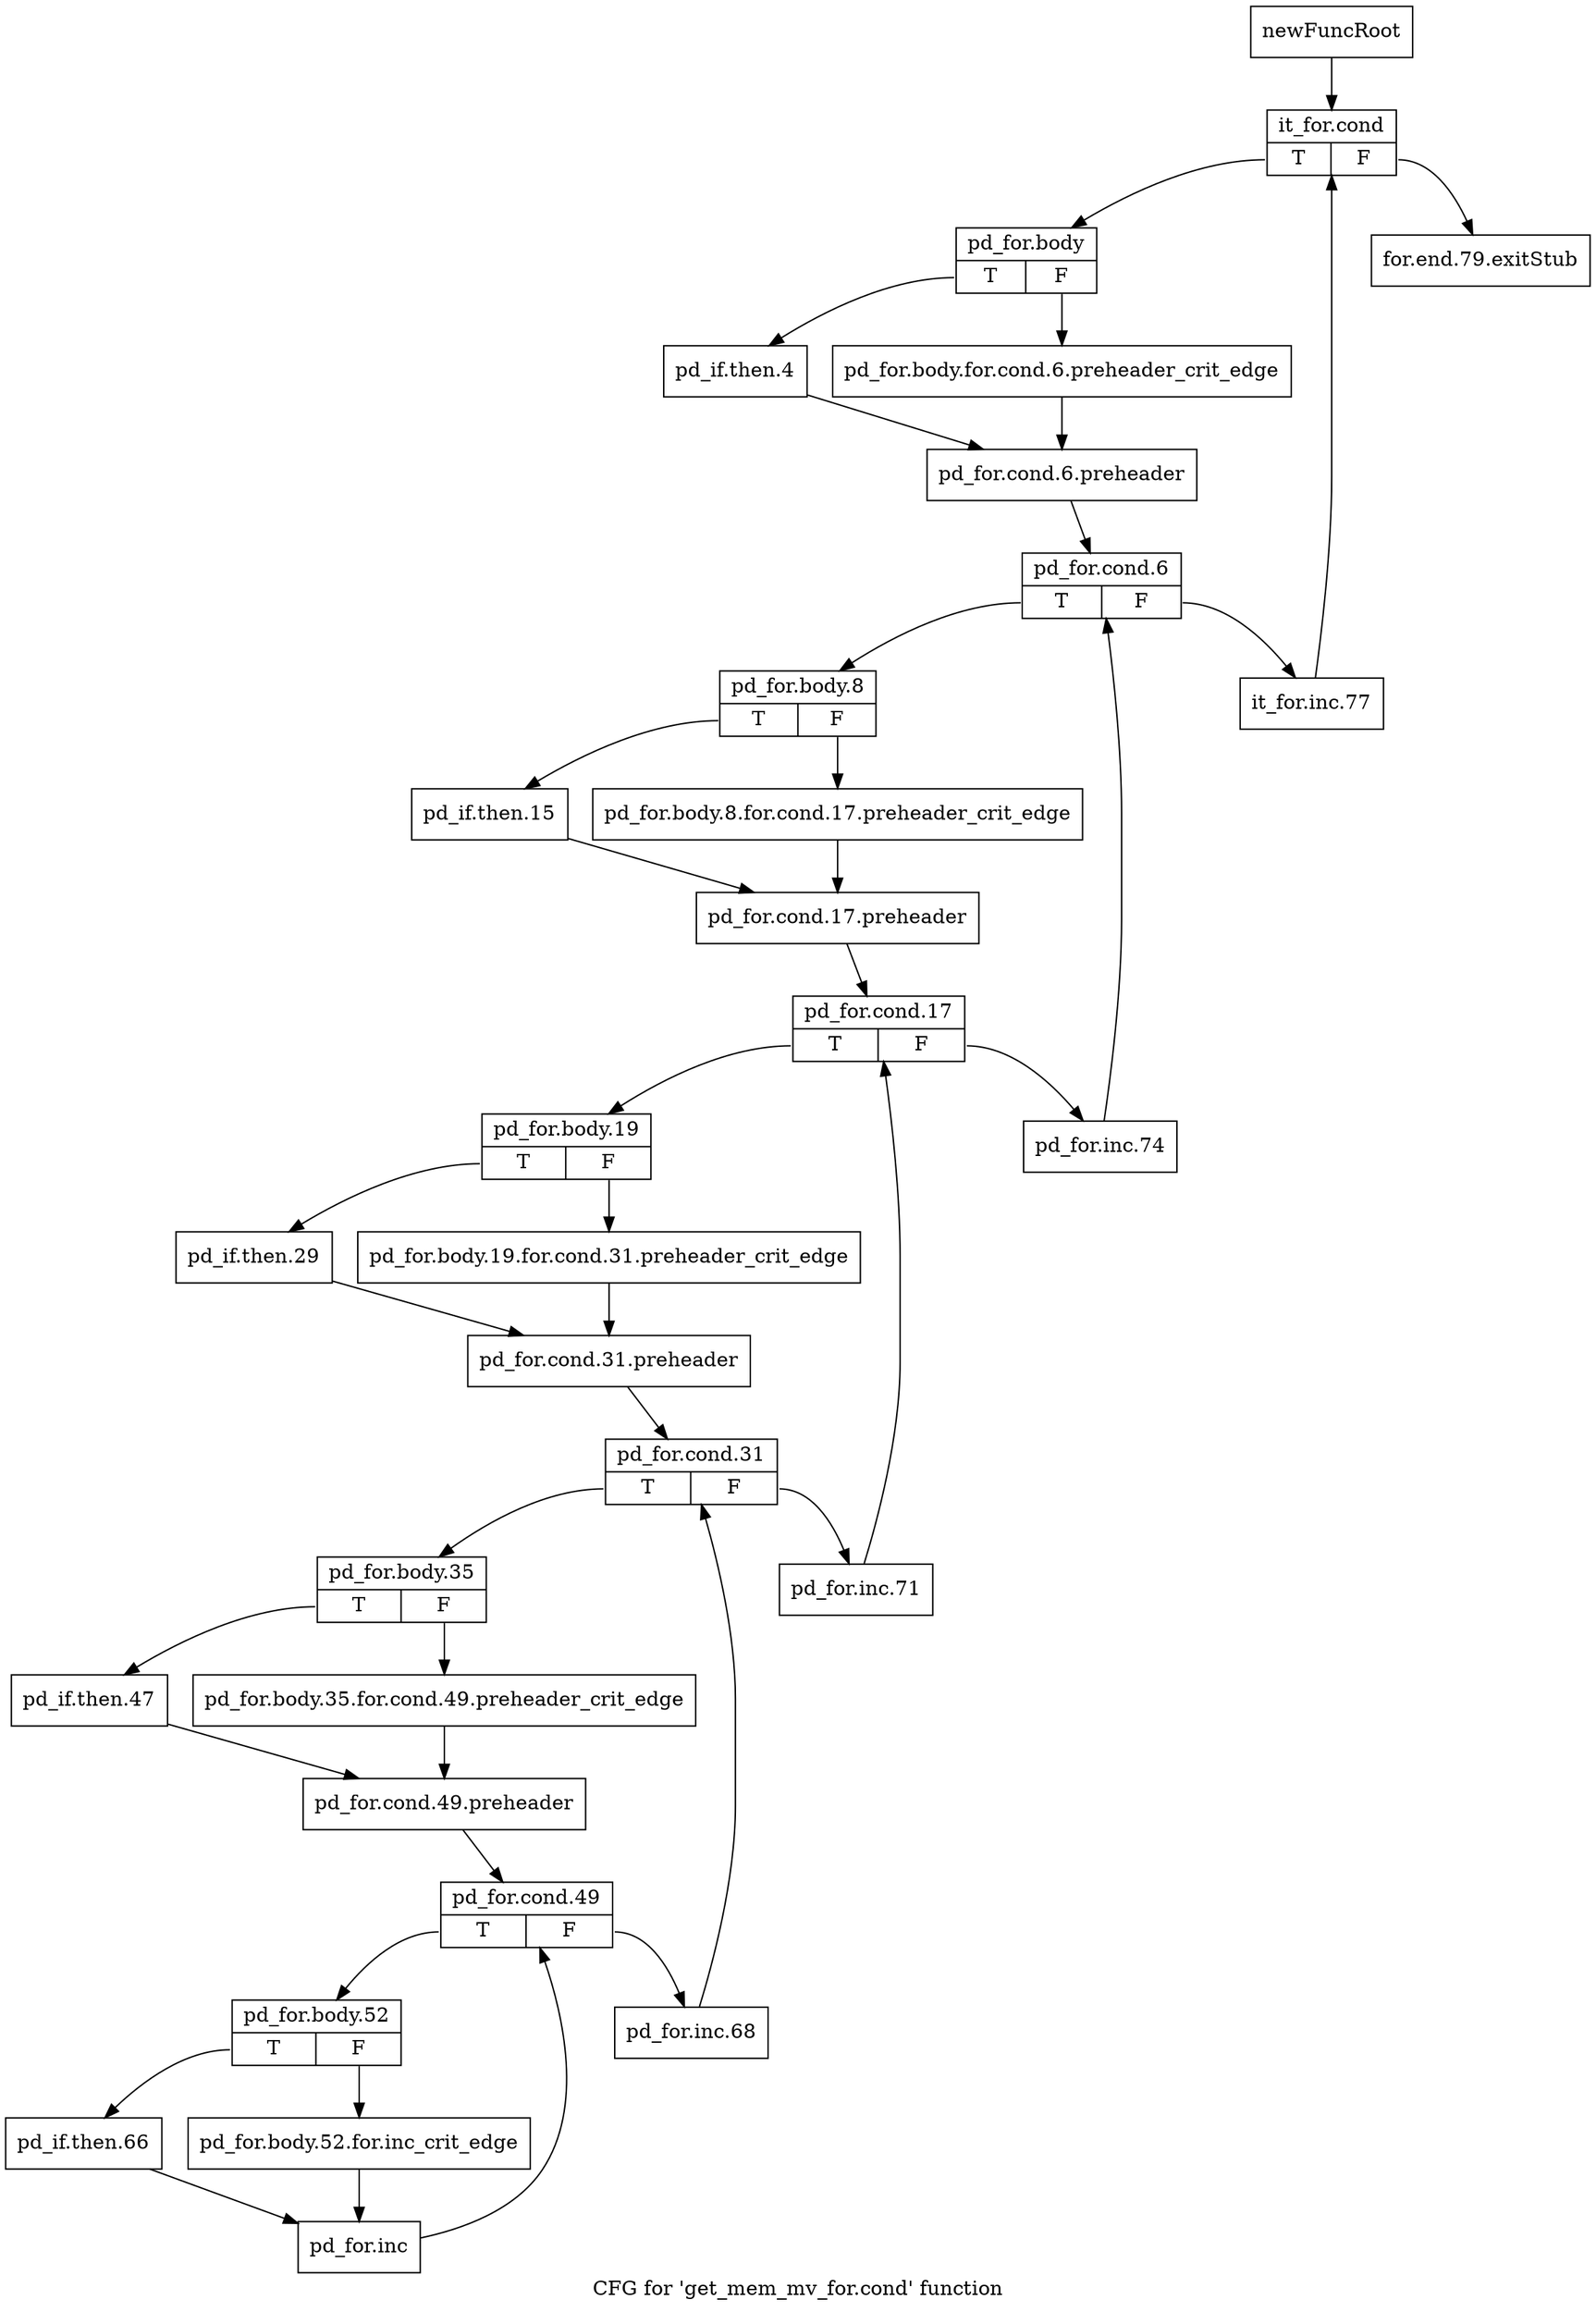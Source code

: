 digraph "CFG for 'get_mem_mv_for.cond' function" {
	label="CFG for 'get_mem_mv_for.cond' function";

	Node0x22641d0 [shape=record,label="{newFuncRoot}"];
	Node0x22641d0 -> Node0x2264270;
	Node0x2264220 [shape=record,label="{for.end.79.exitStub}"];
	Node0x2264270 [shape=record,label="{it_for.cond|{<s0>T|<s1>F}}"];
	Node0x2264270:s0 -> Node0x22642c0;
	Node0x2264270:s1 -> Node0x2264220;
	Node0x22642c0 [shape=record,label="{pd_for.body|{<s0>T|<s1>F}}"];
	Node0x22642c0:s0 -> Node0x2264360;
	Node0x22642c0:s1 -> Node0x2264310;
	Node0x2264310 [shape=record,label="{pd_for.body.for.cond.6.preheader_crit_edge}"];
	Node0x2264310 -> Node0x22643b0;
	Node0x2264360 [shape=record,label="{pd_if.then.4}"];
	Node0x2264360 -> Node0x22643b0;
	Node0x22643b0 [shape=record,label="{pd_for.cond.6.preheader}"];
	Node0x22643b0 -> Node0x2264400;
	Node0x2264400 [shape=record,label="{pd_for.cond.6|{<s0>T|<s1>F}}"];
	Node0x2264400:s0 -> Node0x22644a0;
	Node0x2264400:s1 -> Node0x2264450;
	Node0x2264450 [shape=record,label="{it_for.inc.77}"];
	Node0x2264450 -> Node0x2264270;
	Node0x22644a0 [shape=record,label="{pd_for.body.8|{<s0>T|<s1>F}}"];
	Node0x22644a0:s0 -> Node0x2264540;
	Node0x22644a0:s1 -> Node0x22644f0;
	Node0x22644f0 [shape=record,label="{pd_for.body.8.for.cond.17.preheader_crit_edge}"];
	Node0x22644f0 -> Node0x2264590;
	Node0x2264540 [shape=record,label="{pd_if.then.15}"];
	Node0x2264540 -> Node0x2264590;
	Node0x2264590 [shape=record,label="{pd_for.cond.17.preheader}"];
	Node0x2264590 -> Node0x22645e0;
	Node0x22645e0 [shape=record,label="{pd_for.cond.17|{<s0>T|<s1>F}}"];
	Node0x22645e0:s0 -> Node0x2264680;
	Node0x22645e0:s1 -> Node0x2264630;
	Node0x2264630 [shape=record,label="{pd_for.inc.74}"];
	Node0x2264630 -> Node0x2264400;
	Node0x2264680 [shape=record,label="{pd_for.body.19|{<s0>T|<s1>F}}"];
	Node0x2264680:s0 -> Node0x2264720;
	Node0x2264680:s1 -> Node0x22646d0;
	Node0x22646d0 [shape=record,label="{pd_for.body.19.for.cond.31.preheader_crit_edge}"];
	Node0x22646d0 -> Node0x2264770;
	Node0x2264720 [shape=record,label="{pd_if.then.29}"];
	Node0x2264720 -> Node0x2264770;
	Node0x2264770 [shape=record,label="{pd_for.cond.31.preheader}"];
	Node0x2264770 -> Node0x22647c0;
	Node0x22647c0 [shape=record,label="{pd_for.cond.31|{<s0>T|<s1>F}}"];
	Node0x22647c0:s0 -> Node0x2264860;
	Node0x22647c0:s1 -> Node0x2264810;
	Node0x2264810 [shape=record,label="{pd_for.inc.71}"];
	Node0x2264810 -> Node0x22645e0;
	Node0x2264860 [shape=record,label="{pd_for.body.35|{<s0>T|<s1>F}}"];
	Node0x2264860:s0 -> Node0x2264900;
	Node0x2264860:s1 -> Node0x22648b0;
	Node0x22648b0 [shape=record,label="{pd_for.body.35.for.cond.49.preheader_crit_edge}"];
	Node0x22648b0 -> Node0x2264950;
	Node0x2264900 [shape=record,label="{pd_if.then.47}"];
	Node0x2264900 -> Node0x2264950;
	Node0x2264950 [shape=record,label="{pd_for.cond.49.preheader}"];
	Node0x2264950 -> Node0x22649a0;
	Node0x22649a0 [shape=record,label="{pd_for.cond.49|{<s0>T|<s1>F}}"];
	Node0x22649a0:s0 -> Node0x2264a40;
	Node0x22649a0:s1 -> Node0x22649f0;
	Node0x22649f0 [shape=record,label="{pd_for.inc.68}"];
	Node0x22649f0 -> Node0x22647c0;
	Node0x2264a40 [shape=record,label="{pd_for.body.52|{<s0>T|<s1>F}}"];
	Node0x2264a40:s0 -> Node0x2264ae0;
	Node0x2264a40:s1 -> Node0x2264a90;
	Node0x2264a90 [shape=record,label="{pd_for.body.52.for.inc_crit_edge}"];
	Node0x2264a90 -> Node0x2264b30;
	Node0x2264ae0 [shape=record,label="{pd_if.then.66}"];
	Node0x2264ae0 -> Node0x2264b30;
	Node0x2264b30 [shape=record,label="{pd_for.inc}"];
	Node0x2264b30 -> Node0x22649a0;
}
